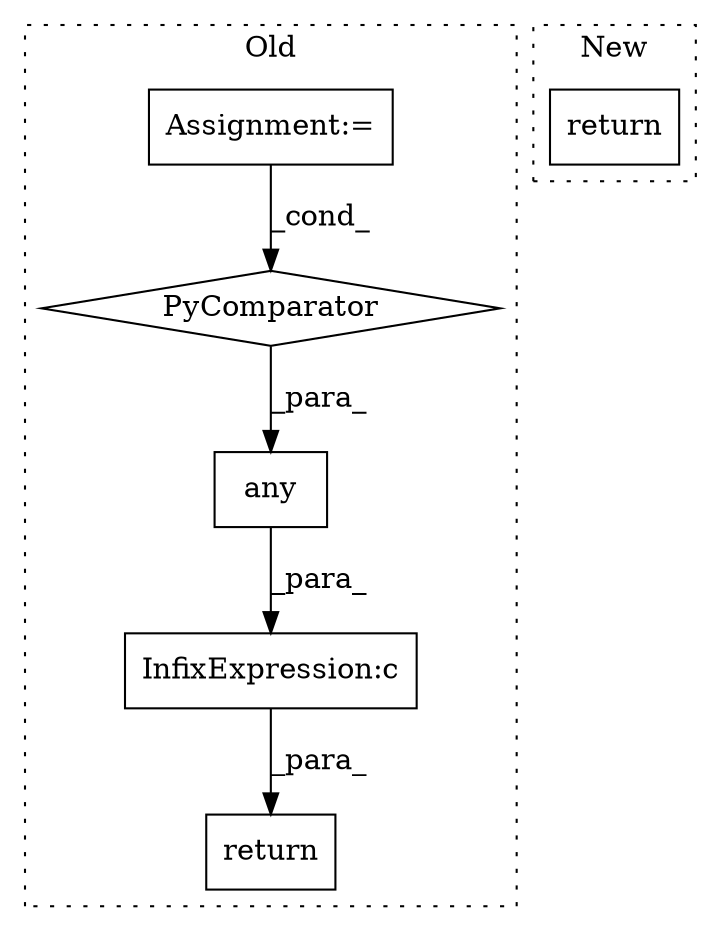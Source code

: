 digraph G {
subgraph cluster0 {
1 [label="any" a="32" s="9155,9288" l="15,-3" shape="box"];
3 [label="Assignment:=" a="7" s="9445" l="28" shape="box"];
4 [label="PyComparator" a="113" s="9241" l="41" shape="diamond"];
5 [label="return" a="41" s="9132" l="7" shape="box"];
6 [label="InfixExpression:c" a="27" s="9285" l="4" shape="box"];
label = "Old";
style="dotted";
}
subgraph cluster1 {
2 [label="return" a="41" s="10657" l="7" shape="box"];
label = "New";
style="dotted";
}
1 -> 6 [label="_para_"];
3 -> 4 [label="_cond_"];
4 -> 1 [label="_para_"];
6 -> 5 [label="_para_"];
}